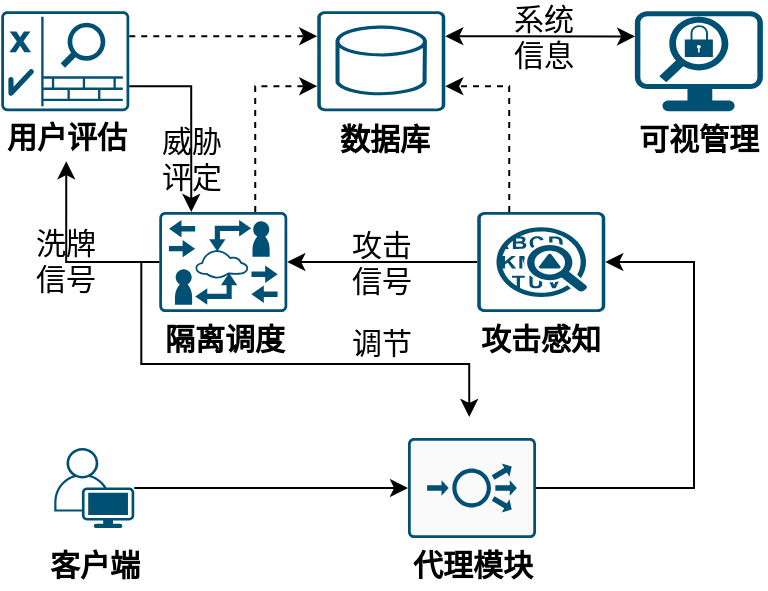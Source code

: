 <mxfile version="28.0.1">
  <diagram name="第 1 页" id="zPSorv1yJ6LFq10Xwx7Y">
    <mxGraphModel dx="446" dy="604" grid="1" gridSize="10" guides="1" tooltips="1" connect="1" arrows="1" fold="1" page="1" pageScale="1" pageWidth="827" pageHeight="1169" math="0" shadow="0">
      <root>
        <mxCell id="0" />
        <mxCell id="1" parent="0" />
        <mxCell id="4CgHHLtxshhPGdtNZWGW-10" style="edgeStyle=orthogonalEdgeStyle;rounded=0;orthogonalLoop=1;jettySize=auto;html=1;entryX=0.5;entryY=0;entryDx=0;entryDy=0;exitX=0;exitY=0.5;exitDx=0;exitDy=0;exitPerimeter=0;" parent="1" source="4CgHHLtxshhPGdtNZWGW-113" edge="1">
          <mxGeometry relative="1" as="geometry">
            <Array as="points">
              <mxPoint x="1043.63" y="669" />
              <mxPoint x="1043.63" y="720" />
              <mxPoint x="1207.63" y="720" />
            </Array>
            <mxPoint x="1207.63" y="746.5" as="targetPoint" />
          </mxGeometry>
        </mxCell>
        <mxCell id="4CgHHLtxshhPGdtNZWGW-11" value="&lt;b&gt;隔离调度&lt;/b&gt;" style="text;html=1;align=center;verticalAlign=middle;whiteSpace=wrap;rounded=0;fontSize=15;" parent="1" vertex="1">
          <mxGeometry x="1052.63" y="694" width="65" height="25" as="geometry" />
        </mxCell>
        <mxCell id="4CgHHLtxshhPGdtNZWGW-12" value="&lt;b&gt;攻击感知&lt;/b&gt;" style="text;html=1;align=center;verticalAlign=middle;whiteSpace=wrap;rounded=0;fontSize=15;" parent="1" vertex="1">
          <mxGeometry x="1211.13" y="694" width="65" height="25" as="geometry" />
        </mxCell>
        <mxCell id="4CgHHLtxshhPGdtNZWGW-14" value="" style="sketch=0;points=[[0.015,0.015,0],[0.985,0.015,0],[0.985,0.985,0],[0.015,0.985,0],[0.25,0,0],[0.5,0,0],[0.75,0,0],[1,0.25,0],[1,0.5,0],[1,0.75,0],[0.75,1,0],[0.5,1,0],[0.25,1,0],[0,0.75,0],[0,0.5,0],[0,0.25,0]];verticalLabelPosition=bottom;html=1;verticalAlign=top;align=center;pointerEvents=1;shape=mxgraph.cisco19.rect;prIcon=nac_appliance;fillColor=none;strokeColor=#005073;fontSize=15;" parent="1" vertex="1">
          <mxGeometry x="973.63" y="543.61" width="64" height="50" as="geometry" />
        </mxCell>
        <mxCell id="4CgHHLtxshhPGdtNZWGW-15" value="&lt;b&gt;用户评估&lt;/b&gt;" style="text;html=1;align=center;verticalAlign=middle;whiteSpace=wrap;rounded=0;fontSize=15;" parent="1" vertex="1">
          <mxGeometry x="973.63" y="593.61" width="65" height="25" as="geometry" />
        </mxCell>
        <mxCell id="4CgHHLtxshhPGdtNZWGW-16" value="威胁&lt;div&gt;评定&lt;/div&gt;" style="text;html=1;align=center;verticalAlign=middle;whiteSpace=wrap;rounded=0;fontSize=15;" parent="1" vertex="1">
          <mxGeometry x="1038.63" y="601.5" width="60" height="30" as="geometry" />
        </mxCell>
        <mxCell id="4CgHHLtxshhPGdtNZWGW-17" value="洗牌信号" style="text;html=1;align=center;verticalAlign=middle;whiteSpace=wrap;rounded=0;fontSize=15;" parent="1" vertex="1">
          <mxGeometry x="984.13" y="652.5" width="44" height="30" as="geometry" />
        </mxCell>
        <mxCell id="4CgHHLtxshhPGdtNZWGW-18" value="" style="sketch=0;points=[[0.015,0.015,0],[0.985,0.015,0],[0.985,0.985,0],[0.015,0.985,0],[0.25,0,0],[0.5,0,0],[0.75,0,0],[1,0.25,0],[1,0.5,0],[1,0.75,0],[0.75,1,0],[0.5,1,0],[0.25,1,0],[0,0.75,0],[0,0.5,0],[0,0.25,0]];verticalLabelPosition=bottom;html=1;verticalAlign=top;align=center;pointerEvents=1;shape=mxgraph.cisco19.rect;prIcon=database_relational;fillColor=none;strokeColor=#005073;fontSize=15;" parent="1" vertex="1">
          <mxGeometry x="1131.63" y="543.61" width="64" height="50" as="geometry" />
        </mxCell>
        <mxCell id="4CgHHLtxshhPGdtNZWGW-19" value="&lt;b&gt;数据库&lt;/b&gt;" style="text;html=1;align=center;verticalAlign=middle;whiteSpace=wrap;rounded=0;fontSize=15;" parent="1" vertex="1">
          <mxGeometry x="1133.13" y="594.28" width="65" height="25" as="geometry" />
        </mxCell>
        <mxCell id="4CgHHLtxshhPGdtNZWGW-20" value="攻击&lt;div&gt;信号&lt;/div&gt;" style="text;html=1;align=center;verticalAlign=middle;whiteSpace=wrap;rounded=0;fontSize=15;" parent="1" vertex="1">
          <mxGeometry x="1133.63" y="654" width="60" height="30" as="geometry" />
        </mxCell>
        <mxCell id="4CgHHLtxshhPGdtNZWGW-21" value="" style="points=[[0.03,0.03,0],[0.5,0,0],[0.97,0.03,0],[1,0.4,0],[0.97,0.745,0],[0.5,1,0],[0.03,0.745,0],[0,0.4,0]];verticalLabelPosition=bottom;sketch=0;html=1;verticalAlign=top;align=center;pointerEvents=1;shape=mxgraph.cisco19.stealthwatch_management_console_smc;fillColor=#005073;strokeColor=none;fontSize=15;" parent="1" vertex="1">
          <mxGeometry x="1290.43" y="543.61" width="64" height="50" as="geometry" />
        </mxCell>
        <mxCell id="4CgHHLtxshhPGdtNZWGW-22" value="&lt;b&gt;可视管理&lt;/b&gt;" style="text;html=1;align=center;verticalAlign=middle;whiteSpace=wrap;rounded=0;fontSize=15;" parent="1" vertex="1">
          <mxGeometry x="1290.43" y="594.28" width="65" height="25" as="geometry" />
        </mxCell>
        <mxCell id="4CgHHLtxshhPGdtNZWGW-23" value="系统&lt;div&gt;信息&lt;br&gt;&lt;/div&gt;" style="text;html=1;align=center;verticalAlign=middle;whiteSpace=wrap;rounded=0;fontSize=15;" parent="1" vertex="1">
          <mxGeometry x="1214.63" y="541" width="60" height="30" as="geometry" />
        </mxCell>
        <mxCell id="4CgHHLtxshhPGdtNZWGW-28" value="" style="endArrow=classic;startArrow=none;html=1;rounded=0;entryX=0;entryY=0.25;entryDx=0;entryDy=0;entryPerimeter=0;fontSize=15;exitX=1;exitY=0.25;exitDx=0;exitDy=0;exitPerimeter=0;startFill=0;dashed=1;" parent="1" source="4CgHHLtxshhPGdtNZWGW-14" target="4CgHHLtxshhPGdtNZWGW-18" edge="1">
          <mxGeometry width="50" height="50" relative="1" as="geometry">
            <mxPoint x="1043.63" y="454" as="sourcePoint" />
            <mxPoint x="1093.63" y="404" as="targetPoint" />
          </mxGeometry>
        </mxCell>
        <mxCell id="4CgHHLtxshhPGdtNZWGW-29" value="" style="endArrow=classic;startArrow=classic;html=1;rounded=0;exitX=1;exitY=0.25;exitDx=0;exitDy=0;exitPerimeter=0;fontSize=15;entryX=0.002;entryY=0.252;entryDx=0;entryDy=0;entryPerimeter=0;" parent="1" source="4CgHHLtxshhPGdtNZWGW-18" target="4CgHHLtxshhPGdtNZWGW-21" edge="1">
          <mxGeometry width="50" height="50" relative="1" as="geometry">
            <mxPoint x="1273.63" y="544" as="sourcePoint" />
            <mxPoint x="1343.63" y="564" as="targetPoint" />
          </mxGeometry>
        </mxCell>
        <mxCell id="4CgHHLtxshhPGdtNZWGW-30" style="edgeStyle=orthogonalEdgeStyle;rounded=0;orthogonalLoop=1;jettySize=auto;html=1;entryX=1;entryY=0.5;entryDx=0;entryDy=0;entryPerimeter=0;" parent="1" source="4CgHHLtxshhPGdtNZWGW-31" target="4CgHHLtxshhPGdtNZWGW-113" edge="1">
          <mxGeometry relative="1" as="geometry">
            <mxPoint x="1110.63" y="668.995" as="targetPoint" />
            <Array as="points">
              <mxPoint x="1163.63" y="669" />
              <mxPoint x="1163.63" y="669" />
            </Array>
          </mxGeometry>
        </mxCell>
        <mxCell id="4CgHHLtxshhPGdtNZWGW-31" value="" style="sketch=0;points=[[0.015,0.015,0],[0.985,0.015,0],[0.985,0.985,0],[0.015,0.985,0],[0.25,0,0],[0.5,0,0],[0.75,0,0],[1,0.25,0],[1,0.5,0],[1,0.75,0],[0.75,1,0],[0.5,1,0],[0.25,1,0],[0,0.75,0],[0,0.5,0],[0,0.25,0]];verticalLabelPosition=bottom;html=1;verticalAlign=top;align=center;pointerEvents=1;shape=mxgraph.cisco19.rect;prIcon=anomaly_detection;fillColor=none;strokeColor=#005073;fontSize=15;" parent="1" vertex="1">
          <mxGeometry x="1211.63" y="644" width="64" height="50" as="geometry" />
        </mxCell>
        <mxCell id="4CgHHLtxshhPGdtNZWGW-69" style="edgeStyle=orthogonalEdgeStyle;rounded=0;orthogonalLoop=1;jettySize=auto;html=1;entryX=0.5;entryY=1;entryDx=0;entryDy=0;exitX=0;exitY=0.5;exitDx=0;exitDy=0;exitPerimeter=0;" parent="1" source="4CgHHLtxshhPGdtNZWGW-113" target="4CgHHLtxshhPGdtNZWGW-15" edge="1">
          <mxGeometry relative="1" as="geometry">
            <mxPoint x="1043.63" y="670" as="sourcePoint" />
          </mxGeometry>
        </mxCell>
        <mxCell id="4CgHHLtxshhPGdtNZWGW-70" style="edgeStyle=orthogonalEdgeStyle;rounded=0;orthogonalLoop=1;jettySize=auto;html=1;entryX=0.25;entryY=0;entryDx=0;entryDy=0;entryPerimeter=0;exitX=1;exitY=0.75;exitDx=0;exitDy=0;exitPerimeter=0;" parent="1" source="4CgHHLtxshhPGdtNZWGW-14" target="4CgHHLtxshhPGdtNZWGW-113" edge="1">
          <mxGeometry relative="1" as="geometry">
            <mxPoint x="1062.63" y="643.995" as="targetPoint" />
          </mxGeometry>
        </mxCell>
        <mxCell id="4CgHHLtxshhPGdtNZWGW-72" style="edgeStyle=orthogonalEdgeStyle;rounded=0;orthogonalLoop=1;jettySize=auto;html=1;entryX=1;entryY=0.75;entryDx=0;entryDy=0;entryPerimeter=0;exitX=0.25;exitY=0;exitDx=0;exitDy=0;exitPerimeter=0;dashed=1;" parent="1" source="4CgHHLtxshhPGdtNZWGW-31" target="4CgHHLtxshhPGdtNZWGW-18" edge="1">
          <mxGeometry relative="1" as="geometry" />
        </mxCell>
        <mxCell id="4CgHHLtxshhPGdtNZWGW-73" style="edgeStyle=orthogonalEdgeStyle;rounded=0;orthogonalLoop=1;jettySize=auto;html=1;entryX=0;entryY=0.75;entryDx=0;entryDy=0;entryPerimeter=0;exitX=0.75;exitY=0;exitDx=0;exitDy=0;exitPerimeter=0;dashed=1;" parent="1" source="4CgHHLtxshhPGdtNZWGW-113" target="4CgHHLtxshhPGdtNZWGW-18" edge="1">
          <mxGeometry relative="1" as="geometry">
            <mxPoint x="1094.63" y="643.995" as="sourcePoint" />
          </mxGeometry>
        </mxCell>
        <mxCell id="4CgHHLtxshhPGdtNZWGW-113" value="" style="sketch=0;points=[[0.015,0.015,0],[0.985,0.015,0],[0.985,0.985,0],[0.015,0.985,0],[0.25,0,0],[0.5,0,0],[0.75,0,0],[1,0.25,0],[1,0.5,0],[1,0.75,0],[0.75,1,0],[0.5,1,0],[0.25,1,0],[0,0.75,0],[0,0.5,0],[0,0.25,0]];verticalLabelPosition=bottom;html=1;verticalAlign=top;aspect=fixed;align=center;pointerEvents=1;shape=mxgraph.cisco19.rect;prIcon=video_gateway;fillColor=none;strokeColor=#005073;" parent="1" vertex="1">
          <mxGeometry x="1052.63" y="644" width="64" height="50" as="geometry" />
        </mxCell>
        <mxCell id="4CgHHLtxshhPGdtNZWGW-143" value="调节" style="text;html=1;align=center;verticalAlign=middle;whiteSpace=wrap;rounded=0;fontSize=15;" parent="1" vertex="1">
          <mxGeometry x="1141.63" y="694.0" width="44" height="30" as="geometry" />
        </mxCell>
        <mxCell id="n2EQK90ootmfX-V5ilXE-1" value="" style="points=[[0.35,0,0],[0.98,0.51,0],[1,0.71,0],[0.67,1,0],[0,0.795,0],[0,0.65,0]];verticalLabelPosition=bottom;sketch=0;html=1;verticalAlign=top;aspect=fixed;align=center;pointerEvents=1;shape=mxgraph.cisco19.user;fillColor=#005073;strokeColor=none;" vertex="1" parent="1">
          <mxGeometry x="1000.13" y="762.01" width="40" height="40" as="geometry" />
        </mxCell>
        <mxCell id="n2EQK90ootmfX-V5ilXE-3" value="" style="sketch=0;points=[[0.015,0.015,0],[0.985,0.015,0],[0.985,0.985,0],[0.015,0.985,0],[0.25,0,0],[0.5,0,0],[0.75,0,0],[1,0.25,0],[1,0.5,0],[1,0.75,0],[0.75,1,0],[0.5,1,0],[0.25,1,0],[0,0.75,0],[0,0.5,0],[0,0.25,0]];verticalLabelPosition=bottom;html=1;verticalAlign=top;aspect=fixed;align=center;pointerEvents=1;shape=mxgraph.cisco19.rect;prIcon=load_balancer;fillColor=#FAFAFA;strokeColor=#005073;" vertex="1" parent="1">
          <mxGeometry x="1177" y="757.01" width="64" height="50" as="geometry" />
        </mxCell>
        <mxCell id="n2EQK90ootmfX-V5ilXE-4" value="&lt;b&gt;代理模块&lt;/b&gt;" style="text;html=1;align=center;verticalAlign=middle;whiteSpace=wrap;rounded=0;fontSize=15;" vertex="1" parent="1">
          <mxGeometry x="1177" y="807.01" width="65" height="25" as="geometry" />
        </mxCell>
        <mxCell id="n2EQK90ootmfX-V5ilXE-5" value="&lt;b&gt;客户端&lt;/b&gt;" style="text;html=1;align=center;verticalAlign=middle;whiteSpace=wrap;rounded=0;fontSize=15;" vertex="1" parent="1">
          <mxGeometry x="987.63" y="807.01" width="65" height="25" as="geometry" />
        </mxCell>
        <mxCell id="n2EQK90ootmfX-V5ilXE-6" style="edgeStyle=orthogonalEdgeStyle;rounded=0;orthogonalLoop=1;jettySize=auto;html=1;entryX=0;entryY=0.5;entryDx=0;entryDy=0;entryPerimeter=0;" edge="1" parent="1" source="n2EQK90ootmfX-V5ilXE-1" target="n2EQK90ootmfX-V5ilXE-3">
          <mxGeometry relative="1" as="geometry" />
        </mxCell>
        <mxCell id="n2EQK90ootmfX-V5ilXE-7" style="edgeStyle=orthogonalEdgeStyle;rounded=0;orthogonalLoop=1;jettySize=auto;html=1;entryX=1;entryY=0.5;entryDx=0;entryDy=0;entryPerimeter=0;" edge="1" parent="1" source="n2EQK90ootmfX-V5ilXE-3" target="4CgHHLtxshhPGdtNZWGW-31">
          <mxGeometry relative="1" as="geometry">
            <Array as="points">
              <mxPoint x="1320" y="782" />
              <mxPoint x="1320" y="669" />
            </Array>
          </mxGeometry>
        </mxCell>
      </root>
    </mxGraphModel>
  </diagram>
</mxfile>
